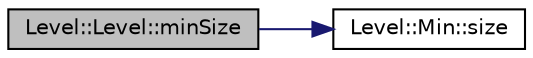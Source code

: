 digraph G
{
  edge [fontname="Helvetica",fontsize="10",labelfontname="Helvetica",labelfontsize="10"];
  node [fontname="Helvetica",fontsize="10",shape=record];
  rankdir="LR";
  Node1 [label="Level::Level::minSize",height=0.2,width=0.4,color="black", fillcolor="grey75", style="filled" fontcolor="black"];
  Node1 -> Node2 [color="midnightblue",fontsize="10",style="solid",fontname="Helvetica"];
  Node2 [label="Level::Min::size",height=0.2,width=0.4,color="black", fillcolor="white", style="filled",URL="$class_level_1_1_min.html#acd03fbc00e22534c8c41a201d07e788b"];
}
